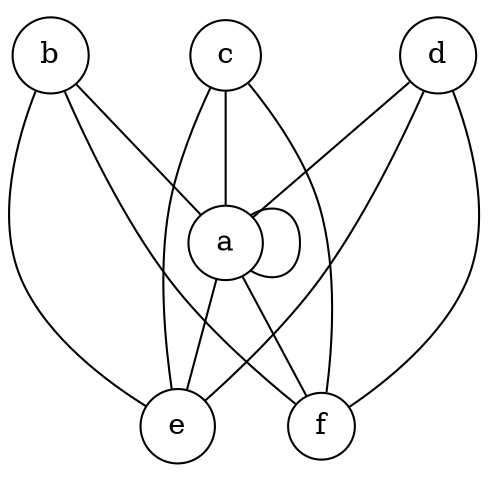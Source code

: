 graph G {
	ratio=1;
	center = true;
	
	edge [arrowsize=.5, weight=.1, color="black"];
	node [shape=circle,height=0.12,width=0.12];
	a -- a;
	a -- e;
	a -- f;
	b -- a;
	b -- e;
	b -- f;
	c -- a;
	c -- e;
	c -- f;
	d -- a;
	d -- e;
	d -- f;
	
}
